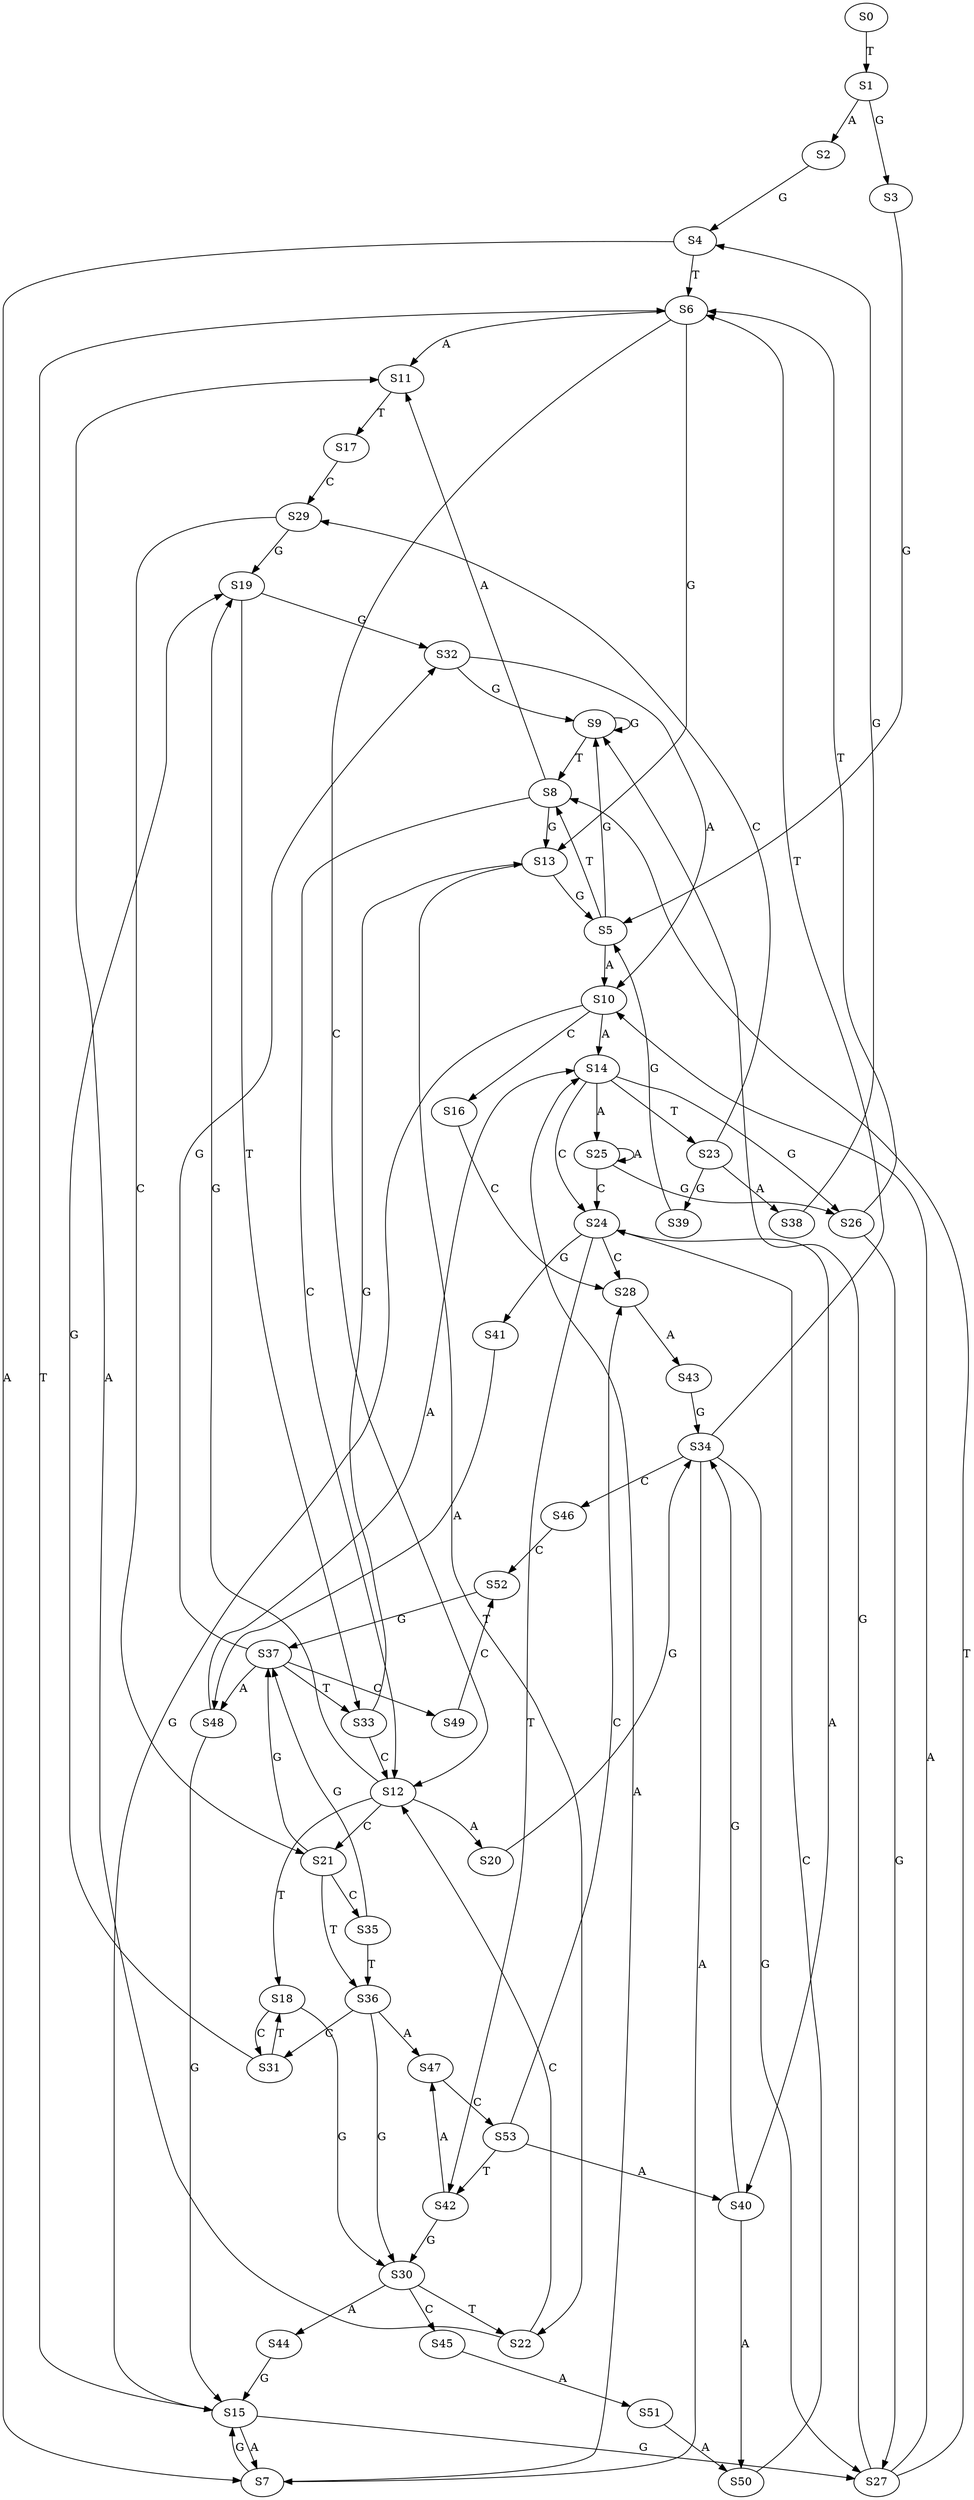 strict digraph  {
	S0 -> S1 [ label = T ];
	S1 -> S2 [ label = A ];
	S1 -> S3 [ label = G ];
	S2 -> S4 [ label = G ];
	S3 -> S5 [ label = G ];
	S4 -> S6 [ label = T ];
	S4 -> S7 [ label = A ];
	S5 -> S8 [ label = T ];
	S5 -> S9 [ label = G ];
	S5 -> S10 [ label = A ];
	S6 -> S11 [ label = A ];
	S6 -> S12 [ label = C ];
	S6 -> S13 [ label = G ];
	S7 -> S14 [ label = A ];
	S7 -> S15 [ label = G ];
	S8 -> S11 [ label = A ];
	S8 -> S13 [ label = G ];
	S8 -> S12 [ label = C ];
	S9 -> S8 [ label = T ];
	S9 -> S9 [ label = G ];
	S10 -> S14 [ label = A ];
	S10 -> S16 [ label = C ];
	S10 -> S15 [ label = G ];
	S11 -> S17 [ label = T ];
	S12 -> S18 [ label = T ];
	S12 -> S19 [ label = G ];
	S12 -> S20 [ label = A ];
	S12 -> S21 [ label = C ];
	S13 -> S22 [ label = T ];
	S13 -> S5 [ label = G ];
	S14 -> S23 [ label = T ];
	S14 -> S24 [ label = C ];
	S14 -> S25 [ label = A ];
	S14 -> S26 [ label = G ];
	S15 -> S6 [ label = T ];
	S15 -> S7 [ label = A ];
	S15 -> S27 [ label = G ];
	S16 -> S28 [ label = C ];
	S17 -> S29 [ label = C ];
	S18 -> S30 [ label = G ];
	S18 -> S31 [ label = C ];
	S19 -> S32 [ label = G ];
	S19 -> S33 [ label = T ];
	S20 -> S34 [ label = G ];
	S21 -> S35 [ label = C ];
	S21 -> S36 [ label = T ];
	S21 -> S37 [ label = G ];
	S22 -> S12 [ label = C ];
	S22 -> S11 [ label = A ];
	S23 -> S38 [ label = A ];
	S23 -> S29 [ label = C ];
	S23 -> S39 [ label = G ];
	S24 -> S40 [ label = A ];
	S24 -> S41 [ label = G ];
	S24 -> S28 [ label = C ];
	S24 -> S42 [ label = T ];
	S25 -> S26 [ label = G ];
	S25 -> S24 [ label = C ];
	S25 -> S25 [ label = A ];
	S26 -> S6 [ label = T ];
	S26 -> S27 [ label = G ];
	S27 -> S10 [ label = A ];
	S27 -> S8 [ label = T ];
	S27 -> S9 [ label = G ];
	S28 -> S43 [ label = A ];
	S29 -> S21 [ label = C ];
	S29 -> S19 [ label = G ];
	S30 -> S44 [ label = A ];
	S30 -> S22 [ label = T ];
	S30 -> S45 [ label = C ];
	S31 -> S18 [ label = T ];
	S31 -> S19 [ label = G ];
	S32 -> S10 [ label = A ];
	S32 -> S9 [ label = G ];
	S33 -> S12 [ label = C ];
	S33 -> S13 [ label = G ];
	S34 -> S27 [ label = G ];
	S34 -> S6 [ label = T ];
	S34 -> S46 [ label = C ];
	S34 -> S7 [ label = A ];
	S35 -> S37 [ label = G ];
	S35 -> S36 [ label = T ];
	S36 -> S47 [ label = A ];
	S36 -> S30 [ label = G ];
	S36 -> S31 [ label = C ];
	S37 -> S48 [ label = A ];
	S37 -> S33 [ label = T ];
	S37 -> S32 [ label = G ];
	S37 -> S49 [ label = C ];
	S38 -> S4 [ label = G ];
	S39 -> S5 [ label = G ];
	S40 -> S34 [ label = G ];
	S40 -> S50 [ label = A ];
	S41 -> S48 [ label = A ];
	S42 -> S47 [ label = A ];
	S42 -> S30 [ label = G ];
	S43 -> S34 [ label = G ];
	S44 -> S15 [ label = G ];
	S45 -> S51 [ label = A ];
	S46 -> S52 [ label = C ];
	S47 -> S53 [ label = C ];
	S48 -> S14 [ label = A ];
	S48 -> S15 [ label = G ];
	S49 -> S52 [ label = C ];
	S50 -> S24 [ label = C ];
	S51 -> S50 [ label = A ];
	S52 -> S37 [ label = G ];
	S53 -> S28 [ label = C ];
	S53 -> S42 [ label = T ];
	S53 -> S40 [ label = A ];
}
